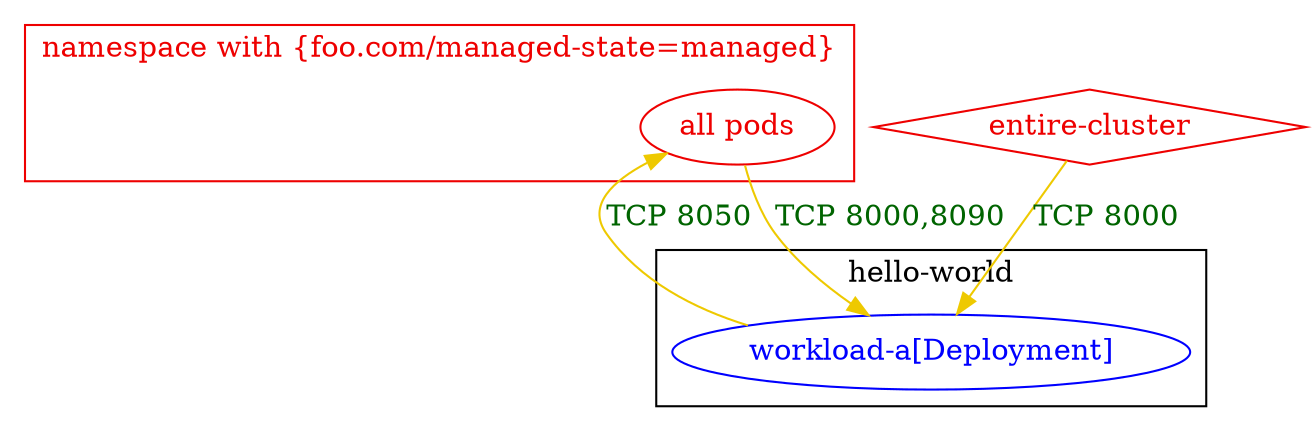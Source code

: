digraph {
	subgraph "cluster_hello_world" {
		color="black"
		fontcolor="black"
		"hello-world/workload-a[Deployment]" [label="workload-a[Deployment]" color="blue" fontcolor="blue"]
		label="hello-world"
	}
	subgraph "cluster_namespace with {foo.com/managed_state=managed}" {
		color="red2"
		fontcolor="red2"
		"all pods_in_namespace with {foo.com/managed-state=managed}" [label="all pods" color="red2" fontcolor="red2"]
		label="namespace with {foo.com/managed-state=managed}"
	}
	"entire-cluster" [label="entire-cluster" color="red2" fontcolor="red2" shape=diamond]
	"all pods_in_namespace with {foo.com/managed-state=managed}" -> "hello-world/workload-a[Deployment]" [label="TCP 8000,8090" color="gold2" fontcolor="darkgreen" weight=1]
	"entire-cluster" -> "hello-world/workload-a[Deployment]" [label="TCP 8000" color="gold2" fontcolor="darkgreen" weight=1]
	"hello-world/workload-a[Deployment]" -> "all pods_in_namespace with {foo.com/managed-state=managed}" [label="TCP 8050" color="gold2" fontcolor="darkgreen" weight=0.5]
}